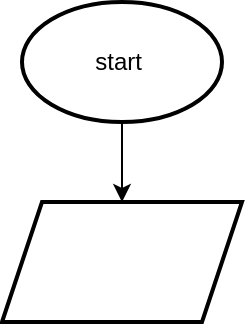 <mxfile version="21.6.8" type="device">
  <diagram name="Page-1" id="Kno3WRS3qNQCIMM6buzK">
    <mxGraphModel dx="521" dy="521" grid="1" gridSize="10" guides="1" tooltips="1" connect="1" arrows="1" fold="1" page="1" pageScale="1" pageWidth="850" pageHeight="1100" math="0" shadow="0">
      <root>
        <mxCell id="0" />
        <mxCell id="1" parent="0" />
        <mxCell id="8mY3YjzfxCu9FBSkBWgC-4" value="" style="edgeStyle=orthogonalEdgeStyle;rounded=0;orthogonalLoop=1;jettySize=auto;html=1;" edge="1" parent="1" source="8mY3YjzfxCu9FBSkBWgC-2" target="8mY3YjzfxCu9FBSkBWgC-3">
          <mxGeometry relative="1" as="geometry" />
        </mxCell>
        <mxCell id="8mY3YjzfxCu9FBSkBWgC-2" value="start&amp;nbsp;" style="strokeWidth=2;html=1;shape=mxgraph.flowchart.start_1;whiteSpace=wrap;" vertex="1" parent="1">
          <mxGeometry x="170" y="50" width="100" height="60" as="geometry" />
        </mxCell>
        <mxCell id="8mY3YjzfxCu9FBSkBWgC-3" value="" style="shape=parallelogram;perimeter=parallelogramPerimeter;whiteSpace=wrap;html=1;fixedSize=1;strokeWidth=2;" vertex="1" parent="1">
          <mxGeometry x="160" y="150" width="120" height="60" as="geometry" />
        </mxCell>
      </root>
    </mxGraphModel>
  </diagram>
</mxfile>
